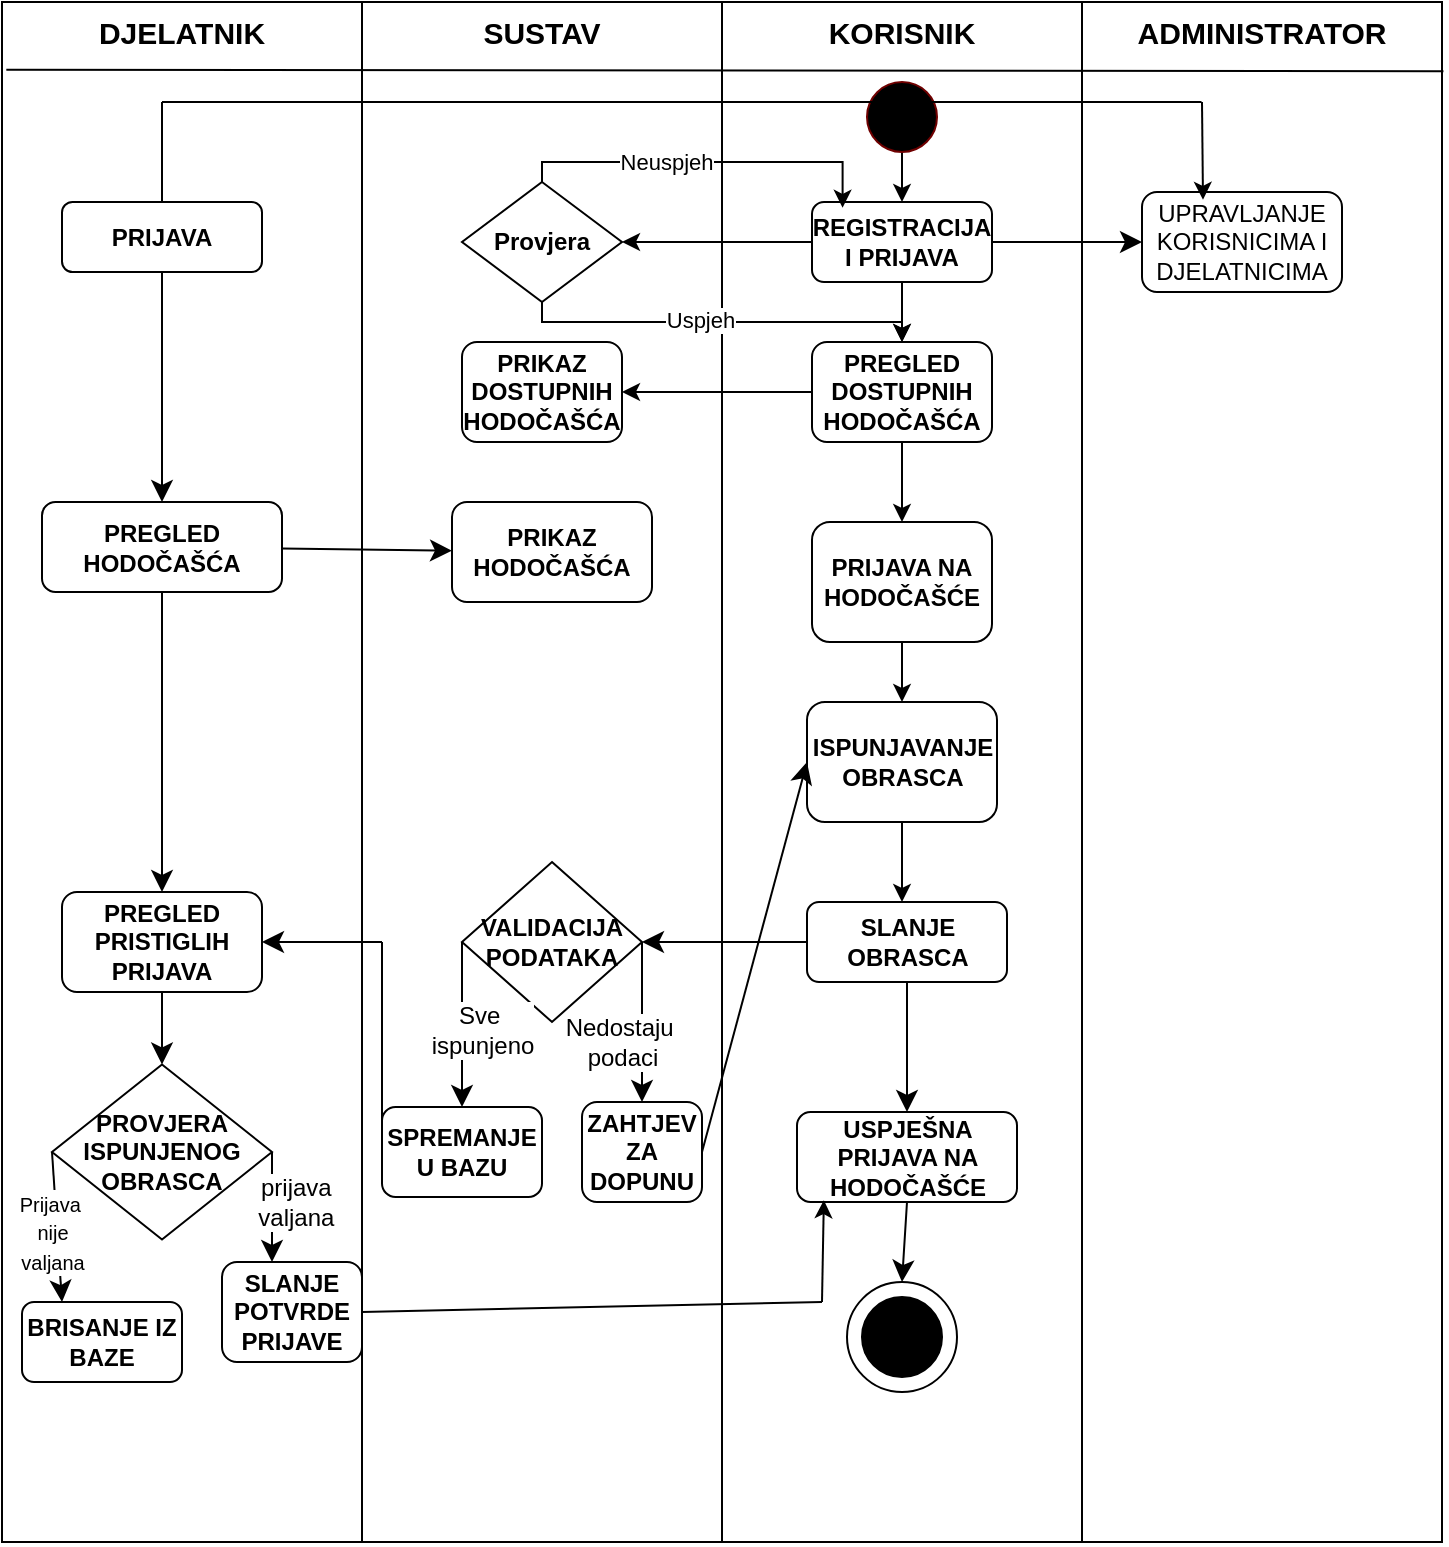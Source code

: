<mxfile version="27.0.9">
  <diagram name="Page-1" id="jVYiQnik44d4IpPQ-ab7">
    <mxGraphModel dx="1603" dy="865" grid="1" gridSize="10" guides="1" tooltips="1" connect="1" arrows="1" fold="1" page="1" pageScale="1" pageWidth="850" pageHeight="1100" math="0" shadow="0">
      <root>
        <mxCell id="0" />
        <mxCell id="1" parent="0" />
        <mxCell id="J7tuSH9F-MjHQ3tNd6hQ-1" value="" style="rounded=0;whiteSpace=wrap;html=1;direction=south;" parent="1" vertex="1">
          <mxGeometry x="80" y="40" width="720" height="770" as="geometry" />
        </mxCell>
        <mxCell id="J7tuSH9F-MjHQ3tNd6hQ-2" value="" style="endArrow=none;html=1;rounded=0;entryX=0;entryY=0.75;entryDx=0;entryDy=0;exitX=1;exitY=0.75;exitDx=0;exitDy=0;" parent="1" source="J7tuSH9F-MjHQ3tNd6hQ-1" target="J7tuSH9F-MjHQ3tNd6hQ-1" edge="1">
          <mxGeometry width="50" height="50" relative="1" as="geometry">
            <mxPoint x="690" y="340" as="sourcePoint" />
            <mxPoint x="740" y="290" as="targetPoint" />
          </mxGeometry>
        </mxCell>
        <mxCell id="J7tuSH9F-MjHQ3tNd6hQ-3" value="" style="endArrow=none;html=1;rounded=0;entryX=0;entryY=0.25;entryDx=0;entryDy=0;exitX=1;exitY=0.25;exitDx=0;exitDy=0;" parent="1" source="J7tuSH9F-MjHQ3tNd6hQ-1" target="J7tuSH9F-MjHQ3tNd6hQ-1" edge="1">
          <mxGeometry width="50" height="50" relative="1" as="geometry">
            <mxPoint x="700" y="310" as="sourcePoint" />
            <mxPoint x="750" y="260" as="targetPoint" />
          </mxGeometry>
        </mxCell>
        <mxCell id="J7tuSH9F-MjHQ3tNd6hQ-4" value="" style="endArrow=none;html=1;rounded=0;entryX=0;entryY=0.5;entryDx=0;entryDy=0;exitX=1;exitY=0.5;exitDx=0;exitDy=0;" parent="1" source="J7tuSH9F-MjHQ3tNd6hQ-1" target="J7tuSH9F-MjHQ3tNd6hQ-1" edge="1">
          <mxGeometry width="50" height="50" relative="1" as="geometry">
            <mxPoint x="700" y="310" as="sourcePoint" />
            <mxPoint x="750" y="260" as="targetPoint" />
          </mxGeometry>
        </mxCell>
        <mxCell id="J7tuSH9F-MjHQ3tNd6hQ-5" value="" style="endArrow=none;html=1;rounded=0;entryX=0.045;entryY=-0.001;entryDx=0;entryDy=0;entryPerimeter=0;exitX=0.044;exitY=0.997;exitDx=0;exitDy=0;exitPerimeter=0;" parent="1" target="J7tuSH9F-MjHQ3tNd6hQ-1" edge="1" source="J7tuSH9F-MjHQ3tNd6hQ-1">
          <mxGeometry width="50" height="50" relative="1" as="geometry">
            <mxPoint x="90" y="77" as="sourcePoint" />
            <mxPoint x="610" y="360" as="targetPoint" />
          </mxGeometry>
        </mxCell>
        <mxCell id="J7tuSH9F-MjHQ3tNd6hQ-6" value="&lt;b&gt;&lt;font style=&quot;font-size: 15px;&quot;&gt;SUSTAV&lt;/font&gt;&lt;/b&gt;" style="text;html=1;align=center;verticalAlign=middle;whiteSpace=wrap;rounded=0;" parent="1" vertex="1">
          <mxGeometry x="320" y="40" width="60" height="30" as="geometry" />
        </mxCell>
        <mxCell id="J7tuSH9F-MjHQ3tNd6hQ-7" value="&lt;b&gt;&lt;font style=&quot;font-size: 15px;&quot;&gt;DJELATNIK&lt;/font&gt;&lt;/b&gt;" style="text;html=1;align=center;verticalAlign=middle;whiteSpace=wrap;rounded=0;" parent="1" vertex="1">
          <mxGeometry x="140" y="40" width="60" height="30" as="geometry" />
        </mxCell>
        <mxCell id="J7tuSH9F-MjHQ3tNd6hQ-8" value="&lt;b&gt;&lt;font style=&quot;font-size: 15px;&quot;&gt;KORISNIK&lt;/font&gt;&lt;/b&gt;" style="text;html=1;align=center;verticalAlign=middle;whiteSpace=wrap;rounded=0;" parent="1" vertex="1">
          <mxGeometry x="500" y="40" width="60" height="30" as="geometry" />
        </mxCell>
        <mxCell id="J7tuSH9F-MjHQ3tNd6hQ-9" value="&lt;b&gt;&lt;font style=&quot;font-size: 15px;&quot;&gt;ADMINISTRATOR&lt;/font&gt;&lt;/b&gt;" style="text;html=1;align=center;verticalAlign=middle;whiteSpace=wrap;rounded=0;" parent="1" vertex="1">
          <mxGeometry x="680" y="40" width="60" height="30" as="geometry" />
        </mxCell>
        <mxCell id="J7tuSH9F-MjHQ3tNd6hQ-10" value="" style="edgeStyle=orthogonalEdgeStyle;rounded=0;orthogonalLoop=1;jettySize=auto;html=1;" parent="1" source="J7tuSH9F-MjHQ3tNd6hQ-11" target="J7tuSH9F-MjHQ3tNd6hQ-14" edge="1">
          <mxGeometry relative="1" as="geometry">
            <Array as="points">
              <mxPoint x="540" y="180" />
            </Array>
          </mxGeometry>
        </mxCell>
        <mxCell id="J7tuSH9F-MjHQ3tNd6hQ-11" value="" style="verticalLabelPosition=bottom;verticalAlign=top;html=1;shape=mxgraph.flowchart.on-page_reference;labelBackgroundColor=none;labelBorderColor=none;fillColor=#000000;fontColor=#ffffff;strokeColor=#6F0000;" parent="1" vertex="1">
          <mxGeometry x="512.5" y="80" width="35" height="35" as="geometry" />
        </mxCell>
        <mxCell id="J7tuSH9F-MjHQ3tNd6hQ-12" value="" style="edgeStyle=orthogonalEdgeStyle;rounded=0;orthogonalLoop=1;jettySize=auto;html=1;" parent="1" source="J7tuSH9F-MjHQ3tNd6hQ-14" target="J7tuSH9F-MjHQ3tNd6hQ-17" edge="1">
          <mxGeometry relative="1" as="geometry" />
        </mxCell>
        <mxCell id="J7tuSH9F-MjHQ3tNd6hQ-13" value="" style="edgeStyle=orthogonalEdgeStyle;rounded=0;orthogonalLoop=1;jettySize=auto;html=1;" parent="1" source="J7tuSH9F-MjHQ3tNd6hQ-14" edge="1">
          <mxGeometry relative="1" as="geometry">
            <mxPoint x="390" y="160" as="targetPoint" />
            <Array as="points">
              <mxPoint x="420" y="160" />
              <mxPoint x="420" y="160" />
            </Array>
          </mxGeometry>
        </mxCell>
        <mxCell id="J7tuSH9F-MjHQ3tNd6hQ-43" value="" style="edgeStyle=none;curved=1;rounded=0;orthogonalLoop=1;jettySize=auto;html=1;fontSize=12;startSize=8;endSize=8;" parent="1" source="J7tuSH9F-MjHQ3tNd6hQ-14" target="J7tuSH9F-MjHQ3tNd6hQ-41" edge="1">
          <mxGeometry relative="1" as="geometry" />
        </mxCell>
        <mxCell id="J7tuSH9F-MjHQ3tNd6hQ-14" value="&lt;b&gt;REGISTRACIJA&lt;/b&gt;&lt;div&gt;&lt;b&gt;I PRIJAVA&lt;/b&gt;&lt;/div&gt;" style="rounded=1;whiteSpace=wrap;html=1;" parent="1" vertex="1">
          <mxGeometry x="485" y="140" width="90" height="40" as="geometry" />
        </mxCell>
        <mxCell id="J7tuSH9F-MjHQ3tNd6hQ-15" value="" style="edgeStyle=orthogonalEdgeStyle;rounded=0;orthogonalLoop=1;jettySize=auto;html=1;" parent="1" source="J7tuSH9F-MjHQ3tNd6hQ-17" target="J7tuSH9F-MjHQ3tNd6hQ-24" edge="1">
          <mxGeometry relative="1" as="geometry" />
        </mxCell>
        <mxCell id="J7tuSH9F-MjHQ3tNd6hQ-16" value="" style="edgeStyle=orthogonalEdgeStyle;rounded=0;orthogonalLoop=1;jettySize=auto;html=1;" parent="1" source="J7tuSH9F-MjHQ3tNd6hQ-17" target="J7tuSH9F-MjHQ3tNd6hQ-27" edge="1">
          <mxGeometry relative="1" as="geometry" />
        </mxCell>
        <mxCell id="J7tuSH9F-MjHQ3tNd6hQ-17" value="&lt;b&gt;PREGLED DOSTUPNIH&lt;/b&gt;&lt;div&gt;&lt;b&gt;HODOČAŠĆA&lt;/b&gt;&lt;/div&gt;" style="rounded=1;whiteSpace=wrap;html=1;" parent="1" vertex="1">
          <mxGeometry x="485" y="210" width="90" height="50" as="geometry" />
        </mxCell>
        <mxCell id="J7tuSH9F-MjHQ3tNd6hQ-18" style="edgeStyle=orthogonalEdgeStyle;rounded=0;orthogonalLoop=1;jettySize=auto;html=1;entryX=0.17;entryY=0.072;entryDx=0;entryDy=0;entryPerimeter=0;" parent="1" source="J7tuSH9F-MjHQ3tNd6hQ-22" target="J7tuSH9F-MjHQ3tNd6hQ-14" edge="1">
          <mxGeometry relative="1" as="geometry">
            <Array as="points">
              <mxPoint x="350" y="120" />
              <mxPoint x="500" y="120" />
            </Array>
          </mxGeometry>
        </mxCell>
        <mxCell id="J7tuSH9F-MjHQ3tNd6hQ-19" value="Neuspjeh" style="edgeLabel;html=1;align=center;verticalAlign=middle;resizable=0;points=[];" parent="J7tuSH9F-MjHQ3tNd6hQ-18" vertex="1" connectable="0">
          <mxGeometry x="-0.205" y="-3" relative="1" as="geometry">
            <mxPoint x="-1" y="-3" as="offset" />
          </mxGeometry>
        </mxCell>
        <mxCell id="J7tuSH9F-MjHQ3tNd6hQ-20" value="" style="edgeStyle=orthogonalEdgeStyle;rounded=0;orthogonalLoop=1;jettySize=auto;html=1;entryX=0.5;entryY=0;entryDx=0;entryDy=0;" parent="1" source="J7tuSH9F-MjHQ3tNd6hQ-22" target="J7tuSH9F-MjHQ3tNd6hQ-17" edge="1">
          <mxGeometry relative="1" as="geometry">
            <mxPoint x="350" y="270" as="targetPoint" />
            <Array as="points">
              <mxPoint x="350" y="200" />
              <mxPoint x="530" y="200" />
            </Array>
          </mxGeometry>
        </mxCell>
        <mxCell id="J7tuSH9F-MjHQ3tNd6hQ-21" value="Uspjeh" style="edgeLabel;html=1;align=center;verticalAlign=middle;resizable=0;points=[];" parent="J7tuSH9F-MjHQ3tNd6hQ-20" vertex="1" connectable="0">
          <mxGeometry x="-0.108" y="1" relative="1" as="geometry">
            <mxPoint as="offset" />
          </mxGeometry>
        </mxCell>
        <mxCell id="J7tuSH9F-MjHQ3tNd6hQ-22" value="&lt;b&gt;Provjera&lt;/b&gt;" style="rhombus;whiteSpace=wrap;html=1;" parent="1" vertex="1">
          <mxGeometry x="310" y="130" width="80" height="60" as="geometry" />
        </mxCell>
        <mxCell id="J7tuSH9F-MjHQ3tNd6hQ-23" value="" style="edgeStyle=orthogonalEdgeStyle;rounded=0;orthogonalLoop=1;jettySize=auto;html=1;" parent="1" source="J7tuSH9F-MjHQ3tNd6hQ-24" target="J7tuSH9F-MjHQ3tNd6hQ-26" edge="1">
          <mxGeometry relative="1" as="geometry" />
        </mxCell>
        <mxCell id="J7tuSH9F-MjHQ3tNd6hQ-24" value="&lt;b&gt;PRIJAVA NA HODOČAŠĆE&lt;/b&gt;" style="rounded=1;whiteSpace=wrap;html=1;" parent="1" vertex="1">
          <mxGeometry x="485" y="300" width="90" height="60" as="geometry" />
        </mxCell>
        <mxCell id="J7tuSH9F-MjHQ3tNd6hQ-25" value="" style="edgeStyle=orthogonalEdgeStyle;rounded=0;orthogonalLoop=1;jettySize=auto;html=1;" parent="1" source="J7tuSH9F-MjHQ3tNd6hQ-26" target="J7tuSH9F-MjHQ3tNd6hQ-28" edge="1">
          <mxGeometry relative="1" as="geometry">
            <Array as="points">
              <mxPoint x="530" y="480" />
              <mxPoint x="530" y="480" />
            </Array>
          </mxGeometry>
        </mxCell>
        <mxCell id="J7tuSH9F-MjHQ3tNd6hQ-26" value="&lt;b&gt;ISPUNJAVANJE OBRASCA&lt;/b&gt;" style="rounded=1;whiteSpace=wrap;html=1;" parent="1" vertex="1">
          <mxGeometry x="482.5" y="390" width="95" height="60" as="geometry" />
        </mxCell>
        <mxCell id="J7tuSH9F-MjHQ3tNd6hQ-27" value="&lt;b&gt;PRIKAZ DOSTUPNIH HODOČAŠĆA&lt;/b&gt;" style="rounded=1;whiteSpace=wrap;html=1;" parent="1" vertex="1">
          <mxGeometry x="310" y="210" width="80" height="50" as="geometry" />
        </mxCell>
        <mxCell id="J7tuSH9F-MjHQ3tNd6hQ-50" value="" style="edgeStyle=none;curved=1;rounded=0;orthogonalLoop=1;jettySize=auto;html=1;fontSize=12;startSize=8;endSize=8;" parent="1" source="J7tuSH9F-MjHQ3tNd6hQ-28" target="J7tuSH9F-MjHQ3tNd6hQ-49" edge="1">
          <mxGeometry relative="1" as="geometry" />
        </mxCell>
        <mxCell id="J7tuSH9F-MjHQ3tNd6hQ-68" value="" style="edgeStyle=none;curved=1;rounded=0;orthogonalLoop=1;jettySize=auto;html=1;fontSize=12;startSize=8;endSize=8;" parent="1" source="J7tuSH9F-MjHQ3tNd6hQ-28" target="J7tuSH9F-MjHQ3tNd6hQ-67" edge="1">
          <mxGeometry relative="1" as="geometry" />
        </mxCell>
        <mxCell id="J7tuSH9F-MjHQ3tNd6hQ-28" value="&lt;b&gt;SLANJE OBRASCA&lt;/b&gt;" style="rounded=1;whiteSpace=wrap;html=1;" parent="1" vertex="1">
          <mxGeometry x="482.5" y="490" width="100" height="40" as="geometry" />
        </mxCell>
        <mxCell id="J7tuSH9F-MjHQ3tNd6hQ-77" value="" style="edgeStyle=none;curved=1;rounded=0;orthogonalLoop=1;jettySize=auto;html=1;fontSize=12;startSize=8;endSize=8;" parent="1" source="J7tuSH9F-MjHQ3tNd6hQ-29" target="J7tuSH9F-MjHQ3tNd6hQ-76" edge="1">
          <mxGeometry relative="1" as="geometry" />
        </mxCell>
        <mxCell id="J7tuSH9F-MjHQ3tNd6hQ-29" value="&lt;b&gt;PRIJAVA&lt;/b&gt;" style="rounded=1;whiteSpace=wrap;html=1;" parent="1" vertex="1">
          <mxGeometry x="110" y="140" width="100" height="35" as="geometry" />
        </mxCell>
        <mxCell id="J7tuSH9F-MjHQ3tNd6hQ-60" value="" style="edgeStyle=none;curved=1;rounded=0;orthogonalLoop=1;jettySize=auto;html=1;fontSize=12;startSize=8;endSize=8;" parent="1" source="J7tuSH9F-MjHQ3tNd6hQ-39" target="J7tuSH9F-MjHQ3tNd6hQ-59" edge="1">
          <mxGeometry relative="1" as="geometry" />
        </mxCell>
        <mxCell id="J7tuSH9F-MjHQ3tNd6hQ-39" value="&lt;b&gt;PREGLED PRISTIGLIH&lt;/b&gt;&lt;div&gt;&lt;b&gt;PRIJAVA&lt;/b&gt;&lt;/div&gt;" style="rounded=1;whiteSpace=wrap;html=1;" parent="1" vertex="1">
          <mxGeometry x="110" y="485" width="100" height="50" as="geometry" />
        </mxCell>
        <mxCell id="J7tuSH9F-MjHQ3tNd6hQ-41" value="UPRAVLJANJE&lt;div&gt;KORISNICIMA I DJELATNICIMA&lt;/div&gt;" style="rounded=1;whiteSpace=wrap;html=1;" parent="1" vertex="1">
          <mxGeometry x="650" y="135" width="100" height="50" as="geometry" />
        </mxCell>
        <mxCell id="J7tuSH9F-MjHQ3tNd6hQ-49" value="&lt;b&gt;VALIDACIJA PODATAKA&lt;/b&gt;" style="rhombus;whiteSpace=wrap;html=1;" parent="1" vertex="1">
          <mxGeometry x="310" y="470" width="90" height="80" as="geometry" />
        </mxCell>
        <mxCell id="J7tuSH9F-MjHQ3tNd6hQ-51" value="&lt;b&gt;ZAHTJEV ZA DOPUNU&lt;/b&gt;" style="rounded=1;whiteSpace=wrap;html=1;" parent="1" vertex="1">
          <mxGeometry x="370" y="590" width="60" height="50" as="geometry" />
        </mxCell>
        <mxCell id="J7tuSH9F-MjHQ3tNd6hQ-52" value="" style="endArrow=classic;html=1;rounded=0;fontSize=12;startSize=8;endSize=8;curved=1;exitX=1;exitY=0.5;exitDx=0;exitDy=0;entryX=0.5;entryY=0;entryDx=0;entryDy=0;" parent="1" source="J7tuSH9F-MjHQ3tNd6hQ-49" target="J7tuSH9F-MjHQ3tNd6hQ-51" edge="1">
          <mxGeometry width="50" height="50" relative="1" as="geometry">
            <mxPoint x="560" y="470" as="sourcePoint" />
            <mxPoint x="610" y="420" as="targetPoint" />
          </mxGeometry>
        </mxCell>
        <mxCell id="J7tuSH9F-MjHQ3tNd6hQ-53" value="Nedostaju&amp;nbsp;&lt;div&gt;podaci&lt;/div&gt;" style="edgeLabel;html=1;align=center;verticalAlign=middle;resizable=0;points=[];fontSize=12;" parent="J7tuSH9F-MjHQ3tNd6hQ-52" vertex="1" connectable="0">
          <mxGeometry x="-0.587" y="-2" relative="1" as="geometry">
            <mxPoint x="-8" y="33" as="offset" />
          </mxGeometry>
        </mxCell>
        <mxCell id="J7tuSH9F-MjHQ3tNd6hQ-54" value="" style="endArrow=classic;html=1;rounded=0;fontSize=12;startSize=8;endSize=8;curved=1;exitX=1;exitY=0.5;exitDx=0;exitDy=0;entryX=0;entryY=0.5;entryDx=0;entryDy=0;" parent="1" source="J7tuSH9F-MjHQ3tNd6hQ-51" target="J7tuSH9F-MjHQ3tNd6hQ-26" edge="1">
          <mxGeometry width="50" height="50" relative="1" as="geometry">
            <mxPoint x="560" y="470" as="sourcePoint" />
            <mxPoint x="610" y="420" as="targetPoint" />
          </mxGeometry>
        </mxCell>
        <mxCell id="J7tuSH9F-MjHQ3tNd6hQ-55" value="&lt;b&gt;SPREMANJE&lt;/b&gt;&lt;div&gt;&lt;b&gt;U BAZU&lt;/b&gt;&lt;/div&gt;" style="rounded=1;whiteSpace=wrap;html=1;" parent="1" vertex="1">
          <mxGeometry x="270" y="592.5" width="80" height="45" as="geometry" />
        </mxCell>
        <mxCell id="J7tuSH9F-MjHQ3tNd6hQ-56" value="" style="endArrow=classic;html=1;rounded=0;fontSize=12;startSize=8;endSize=8;curved=1;exitX=0;exitY=0.5;exitDx=0;exitDy=0;entryX=0.5;entryY=0;entryDx=0;entryDy=0;" parent="1" source="J7tuSH9F-MjHQ3tNd6hQ-49" target="J7tuSH9F-MjHQ3tNd6hQ-55" edge="1">
          <mxGeometry width="50" height="50" relative="1" as="geometry">
            <mxPoint x="560" y="470" as="sourcePoint" />
            <mxPoint x="610" y="420" as="targetPoint" />
          </mxGeometry>
        </mxCell>
        <mxCell id="J7tuSH9F-MjHQ3tNd6hQ-57" value="Sve&amp;nbsp;&lt;div&gt;ispunjeno&lt;/div&gt;" style="edgeLabel;html=1;align=center;verticalAlign=middle;resizable=0;points=[];fontSize=12;" parent="J7tuSH9F-MjHQ3tNd6hQ-56" vertex="1" connectable="0">
          <mxGeometry x="0.052" y="-1" relative="1" as="geometry">
            <mxPoint x="11" as="offset" />
          </mxGeometry>
        </mxCell>
        <mxCell id="J7tuSH9F-MjHQ3tNd6hQ-58" value="" style="endArrow=classic;html=1;rounded=0;fontSize=12;startSize=8;endSize=8;curved=1;entryX=1;entryY=0.5;entryDx=0;entryDy=0;" parent="1" target="J7tuSH9F-MjHQ3tNd6hQ-39" edge="1">
          <mxGeometry width="50" height="50" relative="1" as="geometry">
            <mxPoint x="270" y="510" as="sourcePoint" />
            <mxPoint x="610" y="460" as="targetPoint" />
          </mxGeometry>
        </mxCell>
        <mxCell id="J7tuSH9F-MjHQ3tNd6hQ-59" value="&lt;b&gt;PROVJERA&lt;/b&gt;&lt;div&gt;&lt;b&gt;ISPUNJENOG OBRASCA&lt;/b&gt;&lt;/div&gt;" style="rhombus;whiteSpace=wrap;html=1;" parent="1" vertex="1">
          <mxGeometry x="105" y="571.25" width="110" height="87.5" as="geometry" />
        </mxCell>
        <mxCell id="J7tuSH9F-MjHQ3tNd6hQ-61" value="&lt;b&gt;SLANJE POTVRDE PRIJAVE&lt;/b&gt;" style="rounded=1;whiteSpace=wrap;html=1;" parent="1" vertex="1">
          <mxGeometry x="190" y="670" width="70" height="50" as="geometry" />
        </mxCell>
        <mxCell id="J7tuSH9F-MjHQ3tNd6hQ-62" value="" style="endArrow=classic;html=1;rounded=0;fontSize=12;startSize=8;endSize=8;curved=1;exitX=1;exitY=0.5;exitDx=0;exitDy=0;" parent="1" source="J7tuSH9F-MjHQ3tNd6hQ-59" edge="1">
          <mxGeometry width="50" height="50" relative="1" as="geometry">
            <mxPoint x="550" y="510" as="sourcePoint" />
            <mxPoint x="215" y="670" as="targetPoint" />
          </mxGeometry>
        </mxCell>
        <mxCell id="J7tuSH9F-MjHQ3tNd6hQ-63" value="&amp;nbsp;prijava&lt;div&gt;&amp;nbsp;valjana&lt;/div&gt;" style="edgeLabel;html=1;align=center;verticalAlign=middle;resizable=0;points=[];fontSize=12;" parent="J7tuSH9F-MjHQ3tNd6hQ-62" vertex="1" connectable="0">
          <mxGeometry x="-0.127" relative="1" as="geometry">
            <mxPoint x="10" y="1" as="offset" />
          </mxGeometry>
        </mxCell>
        <mxCell id="J7tuSH9F-MjHQ3tNd6hQ-67" value="&lt;b&gt;USPJEŠNA PRIJAVA NA HODOČAŠĆE&lt;/b&gt;" style="rounded=1;whiteSpace=wrap;html=1;" parent="1" vertex="1">
          <mxGeometry x="477.5" y="595" width="110" height="45" as="geometry" />
        </mxCell>
        <mxCell id="J7tuSH9F-MjHQ3tNd6hQ-69" value="&lt;b&gt;BRISANJE IZ BAZE&lt;/b&gt;" style="rounded=1;whiteSpace=wrap;html=1;" parent="1" vertex="1">
          <mxGeometry x="90" y="690" width="80" height="40" as="geometry" />
        </mxCell>
        <mxCell id="J7tuSH9F-MjHQ3tNd6hQ-72" value="" style="endArrow=classic;html=1;rounded=0;fontSize=12;startSize=8;endSize=8;curved=1;exitX=0;exitY=0.5;exitDx=0;exitDy=0;entryX=0.25;entryY=0;entryDx=0;entryDy=0;" parent="1" source="J7tuSH9F-MjHQ3tNd6hQ-59" target="J7tuSH9F-MjHQ3tNd6hQ-69" edge="1">
          <mxGeometry width="50" height="50" relative="1" as="geometry">
            <mxPoint x="530" y="600" as="sourcePoint" />
            <mxPoint x="580" y="550" as="targetPoint" />
          </mxGeometry>
        </mxCell>
        <mxCell id="J7tuSH9F-MjHQ3tNd6hQ-73" value="&lt;font style=&quot;font-size: 10px;&quot;&gt;Prijava&amp;nbsp;&lt;/font&gt;&lt;div&gt;&lt;font style=&quot;font-size: 10px;&quot;&gt;nije&lt;/font&gt;&lt;/div&gt;&lt;div&gt;&lt;font style=&quot;font-size: 10px;&quot;&gt;valjana&lt;/font&gt;&lt;/div&gt;" style="edgeLabel;html=1;align=center;verticalAlign=middle;resizable=0;points=[];fontSize=12;" parent="J7tuSH9F-MjHQ3tNd6hQ-72" vertex="1" connectable="0">
          <mxGeometry x="0.079" y="3" relative="1" as="geometry">
            <mxPoint x="-6" as="offset" />
          </mxGeometry>
        </mxCell>
        <mxCell id="J7tuSH9F-MjHQ3tNd6hQ-74" value="&lt;b&gt;PRIKAZ HODOČAŠĆA&lt;/b&gt;" style="rounded=1;whiteSpace=wrap;html=1;" parent="1" vertex="1">
          <mxGeometry x="305" y="290" width="100" height="50" as="geometry" />
        </mxCell>
        <mxCell id="J7tuSH9F-MjHQ3tNd6hQ-78" value="" style="edgeStyle=none;curved=1;rounded=0;orthogonalLoop=1;jettySize=auto;html=1;fontSize=12;startSize=8;endSize=8;" parent="1" source="J7tuSH9F-MjHQ3tNd6hQ-76" target="J7tuSH9F-MjHQ3tNd6hQ-74" edge="1">
          <mxGeometry relative="1" as="geometry" />
        </mxCell>
        <mxCell id="J7tuSH9F-MjHQ3tNd6hQ-79" value="" style="edgeStyle=none;curved=1;rounded=0;orthogonalLoop=1;jettySize=auto;html=1;fontSize=12;startSize=8;endSize=8;" parent="1" source="J7tuSH9F-MjHQ3tNd6hQ-76" target="J7tuSH9F-MjHQ3tNd6hQ-39" edge="1">
          <mxGeometry relative="1" as="geometry" />
        </mxCell>
        <mxCell id="J7tuSH9F-MjHQ3tNd6hQ-76" value="&lt;b&gt;PREGLED HODOČAŠĆA&lt;/b&gt;" style="rounded=1;whiteSpace=wrap;html=1;" parent="1" vertex="1">
          <mxGeometry x="100" y="290" width="120" height="45" as="geometry" />
        </mxCell>
        <mxCell id="J7tuSH9F-MjHQ3tNd6hQ-82" value="" style="ellipse;whiteSpace=wrap;html=1;aspect=fixed;" parent="1" vertex="1">
          <mxGeometry x="502.5" y="680" width="55" height="55" as="geometry" />
        </mxCell>
        <mxCell id="J7tuSH9F-MjHQ3tNd6hQ-84" value="" style="ellipse;whiteSpace=wrap;html=1;aspect=fixed;fillColor=#000000;" parent="1" vertex="1">
          <mxGeometry x="510" y="687.5" width="40" height="40" as="geometry" />
        </mxCell>
        <mxCell id="J7tuSH9F-MjHQ3tNd6hQ-89" value="" style="endArrow=classic;html=1;rounded=0;fontSize=12;startSize=8;endSize=8;curved=1;exitX=0.5;exitY=1;exitDx=0;exitDy=0;entryX=0.5;entryY=0;entryDx=0;entryDy=0;" parent="1" source="J7tuSH9F-MjHQ3tNd6hQ-67" target="J7tuSH9F-MjHQ3tNd6hQ-82" edge="1">
          <mxGeometry width="50" height="50" relative="1" as="geometry">
            <mxPoint x="350" y="630" as="sourcePoint" />
            <mxPoint x="400" y="580" as="targetPoint" />
          </mxGeometry>
        </mxCell>
        <mxCell id="CvsQD0FOoQV3qZYTWTIA-4" value="" style="endArrow=none;html=1;rounded=0;exitX=0;exitY=0.5;exitDx=0;exitDy=0;" edge="1" parent="1" source="J7tuSH9F-MjHQ3tNd6hQ-55">
          <mxGeometry width="50" height="50" relative="1" as="geometry">
            <mxPoint x="350" y="570" as="sourcePoint" />
            <mxPoint x="270" y="510" as="targetPoint" />
          </mxGeometry>
        </mxCell>
        <mxCell id="CvsQD0FOoQV3qZYTWTIA-5" value="" style="endArrow=none;html=1;rounded=0;entryX=0.5;entryY=0;entryDx=0;entryDy=0;" edge="1" parent="1" target="J7tuSH9F-MjHQ3tNd6hQ-29">
          <mxGeometry width="50" height="50" relative="1" as="geometry">
            <mxPoint x="160" y="90" as="sourcePoint" />
            <mxPoint x="150" y="260" as="targetPoint" />
          </mxGeometry>
        </mxCell>
        <mxCell id="CvsQD0FOoQV3qZYTWTIA-7" value="" style="endArrow=none;html=1;rounded=0;entryX=0.065;entryY=0.167;entryDx=0;entryDy=0;entryPerimeter=0;" edge="1" parent="1" target="J7tuSH9F-MjHQ3tNd6hQ-1">
          <mxGeometry width="50" height="50" relative="1" as="geometry">
            <mxPoint x="160" y="90" as="sourcePoint" />
            <mxPoint x="80" y="60" as="targetPoint" />
          </mxGeometry>
        </mxCell>
        <mxCell id="CvsQD0FOoQV3qZYTWTIA-8" value="" style="endArrow=classic;html=1;rounded=0;entryX=0.305;entryY=0.078;entryDx=0;entryDy=0;entryPerimeter=0;" edge="1" parent="1" target="J7tuSH9F-MjHQ3tNd6hQ-41">
          <mxGeometry width="50" height="50" relative="1" as="geometry">
            <mxPoint x="680" y="90" as="sourcePoint" />
            <mxPoint x="540" y="50" as="targetPoint" />
          </mxGeometry>
        </mxCell>
        <mxCell id="CvsQD0FOoQV3qZYTWTIA-9" value="" style="endArrow=none;html=1;rounded=0;exitX=1;exitY=0.5;exitDx=0;exitDy=0;" edge="1" parent="1" source="J7tuSH9F-MjHQ3tNd6hQ-61">
          <mxGeometry width="50" height="50" relative="1" as="geometry">
            <mxPoint x="460" y="440" as="sourcePoint" />
            <mxPoint x="490" y="690" as="targetPoint" />
          </mxGeometry>
        </mxCell>
        <mxCell id="CvsQD0FOoQV3qZYTWTIA-10" value="" style="endArrow=classic;html=1;rounded=0;entryX=0.122;entryY=0.936;entryDx=0;entryDy=0;entryPerimeter=0;" edge="1" parent="1">
          <mxGeometry width="50" height="50" relative="1" as="geometry">
            <mxPoint x="490" y="690" as="sourcePoint" />
            <mxPoint x="490.92" y="639.12" as="targetPoint" />
          </mxGeometry>
        </mxCell>
      </root>
    </mxGraphModel>
  </diagram>
</mxfile>

